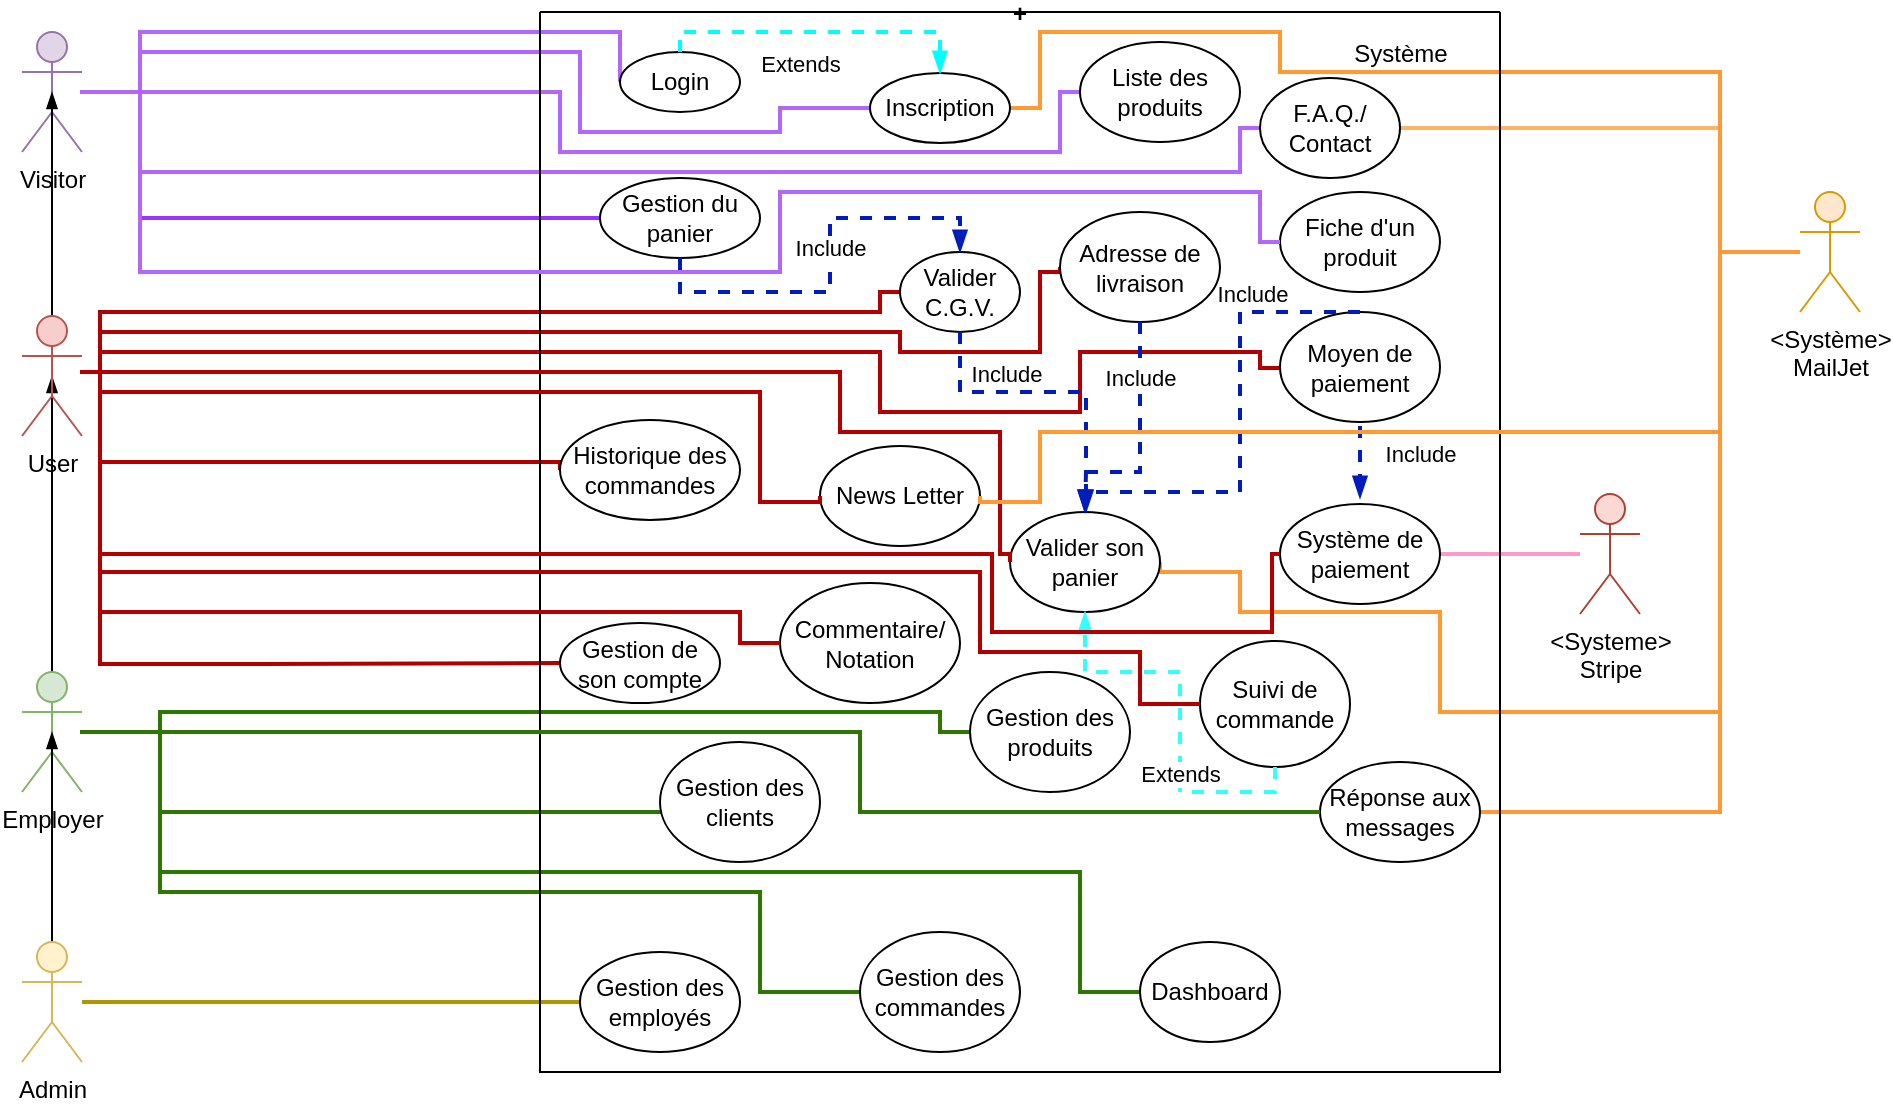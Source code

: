<mxfile version="17.4.6" type="github">
  <diagram id="GzKakMBZJSLyFwyd6iJl" name="Page-1">
    <mxGraphModel dx="1490" dy="2378" grid="1" gridSize="10" guides="1" tooltips="1" connect="1" arrows="1" fold="1" page="1" pageScale="1" pageWidth="1169" pageHeight="1654" math="0" shadow="0">
      <root>
        <mxCell id="0" />
        <mxCell id="1" parent="0" />
        <mxCell id="Bii71_IuoEZ9I5wEcGJ1-39" style="edgeStyle=orthogonalEdgeStyle;rounded=0;orthogonalLoop=1;jettySize=auto;html=1;entryX=0.5;entryY=0.5;entryDx=0;entryDy=0;entryPerimeter=0;endArrow=blockThin;endFill=1;" edge="1" parent="1" source="Bii71_IuoEZ9I5wEcGJ1-1" target="Bii71_IuoEZ9I5wEcGJ1-5">
          <mxGeometry relative="1" as="geometry" />
        </mxCell>
        <mxCell id="Bii71_IuoEZ9I5wEcGJ1-41" style="edgeStyle=orthogonalEdgeStyle;rounded=0;orthogonalLoop=1;jettySize=auto;html=1;entryX=0;entryY=0.5;entryDx=0;entryDy=0;endArrow=none;endFill=0;strokeWidth=2;fillColor=#60a917;strokeColor=#2D7600;" edge="1" parent="1" source="Bii71_IuoEZ9I5wEcGJ1-1" target="Bii71_IuoEZ9I5wEcGJ1-32">
          <mxGeometry relative="1" as="geometry">
            <Array as="points">
              <mxPoint x="180" y="310" />
              <mxPoint x="180" y="300" />
              <mxPoint x="570" y="300" />
            </Array>
          </mxGeometry>
        </mxCell>
        <mxCell id="Bii71_IuoEZ9I5wEcGJ1-42" style="edgeStyle=orthogonalEdgeStyle;rounded=0;orthogonalLoop=1;jettySize=auto;html=1;entryX=0;entryY=0.5;entryDx=0;entryDy=0;endArrow=none;endFill=0;strokeWidth=2;fillColor=#60a917;strokeColor=#2D7600;" edge="1" parent="1" source="Bii71_IuoEZ9I5wEcGJ1-1" target="Bii71_IuoEZ9I5wEcGJ1-31">
          <mxGeometry relative="1" as="geometry">
            <Array as="points">
              <mxPoint x="180" y="310" />
              <mxPoint x="180" y="390" />
              <mxPoint x="480" y="390" />
              <mxPoint x="480" y="440" />
            </Array>
          </mxGeometry>
        </mxCell>
        <mxCell id="Bii71_IuoEZ9I5wEcGJ1-43" style="edgeStyle=orthogonalEdgeStyle;rounded=0;orthogonalLoop=1;jettySize=auto;html=1;endArrow=none;endFill=0;strokeWidth=2;fillColor=#60a917;strokeColor=#2D7600;" edge="1" parent="1" source="Bii71_IuoEZ9I5wEcGJ1-1" target="Bii71_IuoEZ9I5wEcGJ1-33">
          <mxGeometry relative="1" as="geometry">
            <Array as="points">
              <mxPoint x="180" y="310" />
              <mxPoint x="180" y="350" />
            </Array>
          </mxGeometry>
        </mxCell>
        <mxCell id="Bii71_IuoEZ9I5wEcGJ1-44" style="edgeStyle=orthogonalEdgeStyle;rounded=0;orthogonalLoop=1;jettySize=auto;html=1;entryX=0;entryY=0.5;entryDx=0;entryDy=0;endArrow=none;endFill=0;strokeWidth=2;fillColor=#60a917;strokeColor=#2D7600;" edge="1" parent="1" target="Bii71_IuoEZ9I5wEcGJ1-30">
          <mxGeometry relative="1" as="geometry">
            <mxPoint x="140" y="310" as="sourcePoint" />
            <Array as="points">
              <mxPoint x="180" y="310" />
              <mxPoint x="180" y="380" />
              <mxPoint x="640" y="380" />
              <mxPoint x="640" y="440" />
            </Array>
          </mxGeometry>
        </mxCell>
        <mxCell id="Bii71_IuoEZ9I5wEcGJ1-1" value="Employer" style="shape=umlActor;verticalLabelPosition=bottom;verticalAlign=top;html=1;outlineConnect=0;fillColor=#d5e8d4;strokeColor=#82b366;" vertex="1" parent="1">
          <mxGeometry x="111" y="280" width="30" height="60" as="geometry" />
        </mxCell>
        <mxCell id="Bii71_IuoEZ9I5wEcGJ1-36" style="edgeStyle=orthogonalEdgeStyle;rounded=0;orthogonalLoop=1;jettySize=auto;html=1;entryX=0;entryY=0.5;entryDx=0;entryDy=0;endArrow=none;endFill=0;fillColor=#e3c800;strokeColor=#B09500;strokeWidth=2;" edge="1" parent="1" source="Bii71_IuoEZ9I5wEcGJ1-3" target="Bii71_IuoEZ9I5wEcGJ1-34">
          <mxGeometry relative="1" as="geometry" />
        </mxCell>
        <mxCell id="Bii71_IuoEZ9I5wEcGJ1-38" style="edgeStyle=orthogonalEdgeStyle;rounded=0;orthogonalLoop=1;jettySize=auto;html=1;entryX=0.5;entryY=0.5;entryDx=0;entryDy=0;entryPerimeter=0;endArrow=blockThin;endFill=1;" edge="1" parent="1" source="Bii71_IuoEZ9I5wEcGJ1-3" target="Bii71_IuoEZ9I5wEcGJ1-1">
          <mxGeometry relative="1" as="geometry" />
        </mxCell>
        <mxCell id="Bii71_IuoEZ9I5wEcGJ1-3" value="Admin" style="shape=umlActor;verticalLabelPosition=bottom;verticalAlign=top;html=1;outlineConnect=0;fillColor=#fff2cc;strokeColor=#d6b656;" vertex="1" parent="1">
          <mxGeometry x="111" y="415" width="30" height="60" as="geometry" />
        </mxCell>
        <mxCell id="Bii71_IuoEZ9I5wEcGJ1-57" style="edgeStyle=orthogonalEdgeStyle;rounded=0;orthogonalLoop=1;jettySize=auto;html=1;entryX=0;entryY=0.5;entryDx=0;entryDy=0;endArrow=none;endFill=0;strokeWidth=2;fillColor=#6a00ff;strokeColor=#B266FF;" edge="1" parent="1" source="Bii71_IuoEZ9I5wEcGJ1-4" target="Bii71_IuoEZ9I5wEcGJ1-19">
          <mxGeometry relative="1" as="geometry">
            <Array as="points">
              <mxPoint x="170" y="-10" />
              <mxPoint x="170" y="-40" />
              <mxPoint x="410" y="-40" />
            </Array>
          </mxGeometry>
        </mxCell>
        <mxCell id="Bii71_IuoEZ9I5wEcGJ1-58" style="edgeStyle=orthogonalEdgeStyle;rounded=0;orthogonalLoop=1;jettySize=auto;html=1;entryX=0;entryY=0.5;entryDx=0;entryDy=0;endArrow=none;endFill=0;strokeWidth=2;fillColor=#6a00ff;strokeColor=#9933FF;" edge="1" parent="1" source="Bii71_IuoEZ9I5wEcGJ1-4" target="Bii71_IuoEZ9I5wEcGJ1-15">
          <mxGeometry relative="1" as="geometry">
            <Array as="points">
              <mxPoint x="170" y="-10" />
              <mxPoint x="170" y="53" />
            </Array>
          </mxGeometry>
        </mxCell>
        <mxCell id="Bii71_IuoEZ9I5wEcGJ1-59" style="edgeStyle=orthogonalEdgeStyle;rounded=0;orthogonalLoop=1;jettySize=auto;html=1;entryX=0;entryY=0.5;entryDx=0;entryDy=0;endArrow=none;endFill=0;strokeWidth=2;fillColor=#6a00ff;strokeColor=#B266FF;" edge="1" parent="1" source="Bii71_IuoEZ9I5wEcGJ1-4" target="Bii71_IuoEZ9I5wEcGJ1-18">
          <mxGeometry relative="1" as="geometry">
            <Array as="points">
              <mxPoint x="170" y="-10" />
              <mxPoint x="170" y="-30" />
              <mxPoint x="390" y="-30" />
              <mxPoint x="390" y="10" />
              <mxPoint x="490" y="10" />
              <mxPoint x="490" y="-2" />
            </Array>
          </mxGeometry>
        </mxCell>
        <mxCell id="Bii71_IuoEZ9I5wEcGJ1-60" style="edgeStyle=orthogonalEdgeStyle;rounded=0;orthogonalLoop=1;jettySize=auto;html=1;entryX=0;entryY=0.5;entryDx=0;entryDy=0;endArrow=none;endFill=0;strokeWidth=2;fillColor=#6a00ff;strokeColor=#B266FF;" edge="1" parent="1" source="Bii71_IuoEZ9I5wEcGJ1-4" target="Bii71_IuoEZ9I5wEcGJ1-14">
          <mxGeometry relative="1" as="geometry">
            <Array as="points">
              <mxPoint x="170" y="-10" />
              <mxPoint x="170" y="30" />
              <mxPoint x="720" y="30" />
              <mxPoint x="720" y="8" />
            </Array>
          </mxGeometry>
        </mxCell>
        <mxCell id="Bii71_IuoEZ9I5wEcGJ1-61" style="edgeStyle=orthogonalEdgeStyle;rounded=0;orthogonalLoop=1;jettySize=auto;html=1;endArrow=none;endFill=0;strokeWidth=2;fillColor=#6a00ff;strokeColor=#B266FF;entryX=0;entryY=0.5;entryDx=0;entryDy=0;" edge="1" parent="1" source="Bii71_IuoEZ9I5wEcGJ1-4" target="Bii71_IuoEZ9I5wEcGJ1-17">
          <mxGeometry relative="1" as="geometry">
            <Array as="points">
              <mxPoint x="380" y="-10" />
              <mxPoint x="380" y="20" />
              <mxPoint x="630" y="20" />
              <mxPoint x="630" y="-10" />
            </Array>
          </mxGeometry>
        </mxCell>
        <mxCell id="Bii71_IuoEZ9I5wEcGJ1-4" value="Visitor" style="shape=umlActor;verticalLabelPosition=bottom;verticalAlign=top;html=1;outlineConnect=0;fillColor=#e1d5e7;strokeColor=#9673a6;" vertex="1" parent="1">
          <mxGeometry x="111" y="-40" width="30" height="60" as="geometry" />
        </mxCell>
        <mxCell id="Bii71_IuoEZ9I5wEcGJ1-40" style="edgeStyle=orthogonalEdgeStyle;rounded=0;orthogonalLoop=1;jettySize=auto;html=1;entryX=0.5;entryY=0.5;entryDx=0;entryDy=0;entryPerimeter=0;endArrow=blockThin;endFill=1;" edge="1" parent="1" source="Bii71_IuoEZ9I5wEcGJ1-5" target="Bii71_IuoEZ9I5wEcGJ1-4">
          <mxGeometry relative="1" as="geometry" />
        </mxCell>
        <mxCell id="Bii71_IuoEZ9I5wEcGJ1-46" style="edgeStyle=orthogonalEdgeStyle;rounded=0;orthogonalLoop=1;jettySize=auto;html=1;entryX=0;entryY=0.5;entryDx=0;entryDy=0;endArrow=none;endFill=0;strokeWidth=2;fillColor=#e51400;strokeColor=#B20000;" edge="1" parent="1" target="Bii71_IuoEZ9I5wEcGJ1-20">
          <mxGeometry relative="1" as="geometry">
            <mxPoint x="140" y="130" as="sourcePoint" />
            <Array as="points">
              <mxPoint x="150" y="130" />
              <mxPoint x="150" y="100" />
              <mxPoint x="540" y="100" />
              <mxPoint x="540" y="90" />
            </Array>
          </mxGeometry>
        </mxCell>
        <mxCell id="Bii71_IuoEZ9I5wEcGJ1-47" style="edgeStyle=orthogonalEdgeStyle;rounded=0;orthogonalLoop=1;jettySize=auto;html=1;entryX=0;entryY=0.5;entryDx=0;entryDy=0;endArrow=none;endFill=0;strokeWidth=2;fillColor=#e51400;strokeColor=#B20000;" edge="1" parent="1" target="Bii71_IuoEZ9I5wEcGJ1-26">
          <mxGeometry relative="1" as="geometry">
            <mxPoint x="150" y="130" as="sourcePoint" />
            <Array as="points">
              <mxPoint x="150" y="175" />
              <mxPoint x="380" y="175" />
            </Array>
          </mxGeometry>
        </mxCell>
        <mxCell id="Bii71_IuoEZ9I5wEcGJ1-49" style="edgeStyle=orthogonalEdgeStyle;rounded=0;orthogonalLoop=1;jettySize=auto;html=1;endArrow=none;endFill=0;strokeWidth=2;fillColor=#e51400;strokeColor=#B20000;entryX=0;entryY=0.5;entryDx=0;entryDy=0;" edge="1" parent="1" target="Bii71_IuoEZ9I5wEcGJ1-27">
          <mxGeometry relative="1" as="geometry">
            <mxPoint x="140" y="130" as="sourcePoint" />
            <Array as="points">
              <mxPoint x="150" y="130" />
              <mxPoint x="150" y="110" />
              <mxPoint x="550" y="110" />
              <mxPoint x="550" y="120" />
              <mxPoint x="620" y="120" />
              <mxPoint x="620" y="80" />
              <mxPoint x="630" y="80" />
            </Array>
          </mxGeometry>
        </mxCell>
        <mxCell id="Bii71_IuoEZ9I5wEcGJ1-50" style="edgeStyle=orthogonalEdgeStyle;rounded=0;orthogonalLoop=1;jettySize=auto;html=1;entryX=0;entryY=0.5;entryDx=0;entryDy=0;endArrow=none;endFill=0;strokeWidth=2;fillColor=#e51400;strokeColor=#B20000;" edge="1" parent="1" target="Bii71_IuoEZ9I5wEcGJ1-21">
          <mxGeometry relative="1" as="geometry">
            <mxPoint x="140" y="130" as="sourcePoint" />
            <Array as="points">
              <mxPoint x="150" y="130" />
              <mxPoint x="150" y="120" />
              <mxPoint x="540" y="120" />
              <mxPoint x="540" y="150" />
              <mxPoint x="640" y="150" />
              <mxPoint x="640" y="120" />
              <mxPoint x="730" y="120" />
              <mxPoint x="730" y="128" />
              <mxPoint x="740" y="128" />
            </Array>
          </mxGeometry>
        </mxCell>
        <mxCell id="Bii71_IuoEZ9I5wEcGJ1-52" style="edgeStyle=orthogonalEdgeStyle;rounded=0;orthogonalLoop=1;jettySize=auto;html=1;entryX=0;entryY=0.5;entryDx=0;entryDy=0;endArrow=none;endFill=0;strokeWidth=2;fillColor=#e51400;strokeColor=#B20000;" edge="1" parent="1" target="Bii71_IuoEZ9I5wEcGJ1-22">
          <mxGeometry relative="1" as="geometry">
            <mxPoint x="150" y="130" as="sourcePoint" />
            <mxPoint x="390" y="275.5" as="targetPoint" />
            <Array as="points">
              <mxPoint x="150" y="276" />
              <mxPoint x="230" y="276" />
            </Array>
          </mxGeometry>
        </mxCell>
        <mxCell id="Bii71_IuoEZ9I5wEcGJ1-5" value="User" style="shape=umlActor;verticalLabelPosition=bottom;verticalAlign=top;html=1;outlineConnect=0;fillColor=#f8cecc;strokeColor=#b85450;" vertex="1" parent="1">
          <mxGeometry x="111" y="102" width="30" height="60" as="geometry" />
        </mxCell>
        <mxCell id="Bii71_IuoEZ9I5wEcGJ1-56" style="edgeStyle=orthogonalEdgeStyle;rounded=0;orthogonalLoop=1;jettySize=auto;html=1;entryX=1;entryY=0.5;entryDx=0;entryDy=0;endArrow=none;endFill=0;fillColor=#ffcccc;strokeColor=#FF99CC;strokeWidth=2;" edge="1" parent="1" source="Bii71_IuoEZ9I5wEcGJ1-6" target="Bii71_IuoEZ9I5wEcGJ1-55">
          <mxGeometry relative="1" as="geometry" />
        </mxCell>
        <mxCell id="Bii71_IuoEZ9I5wEcGJ1-6" value="&amp;lt;Systeme&amp;gt;&lt;br&gt;Stripe" style="shape=umlActor;verticalLabelPosition=bottom;verticalAlign=top;html=1;outlineConnect=0;fillColor=#fad9d5;strokeColor=#ae4132;" vertex="1" parent="1">
          <mxGeometry x="890" y="191" width="30" height="60" as="geometry" />
        </mxCell>
        <mxCell id="Bii71_IuoEZ9I5wEcGJ1-63" style="edgeStyle=orthogonalEdgeStyle;rounded=0;orthogonalLoop=1;jettySize=auto;html=1;entryX=1;entryY=0.5;entryDx=0;entryDy=0;endArrow=none;endFill=0;fillColor=#fa6800;strokeColor=#FF9933;strokeWidth=2;" edge="1" parent="1" source="Bii71_IuoEZ9I5wEcGJ1-7" target="Bii71_IuoEZ9I5wEcGJ1-29">
          <mxGeometry relative="1" as="geometry">
            <Array as="points">
              <mxPoint x="960" y="70" />
              <mxPoint x="960" y="350" />
            </Array>
          </mxGeometry>
        </mxCell>
        <mxCell id="Bii71_IuoEZ9I5wEcGJ1-65" style="edgeStyle=orthogonalEdgeStyle;rounded=0;orthogonalLoop=1;jettySize=auto;html=1;entryX=1;entryY=0.5;entryDx=0;entryDy=0;endArrow=none;endFill=0;fillColor=#fa6800;strokeColor=#FFB366;strokeWidth=2;" edge="1" parent="1" source="Bii71_IuoEZ9I5wEcGJ1-7" target="Bii71_IuoEZ9I5wEcGJ1-14">
          <mxGeometry relative="1" as="geometry">
            <Array as="points">
              <mxPoint x="960" y="70" />
              <mxPoint x="960" y="8" />
            </Array>
          </mxGeometry>
        </mxCell>
        <mxCell id="Bii71_IuoEZ9I5wEcGJ1-66" style="edgeStyle=orthogonalEdgeStyle;rounded=0;orthogonalLoop=1;jettySize=auto;html=1;entryX=1;entryY=0.5;entryDx=0;entryDy=0;endArrow=none;endFill=0;fillColor=#fa6800;strokeColor=#FF9933;strokeWidth=2;" edge="1" parent="1" source="Bii71_IuoEZ9I5wEcGJ1-7" target="Bii71_IuoEZ9I5wEcGJ1-23">
          <mxGeometry relative="1" as="geometry">
            <Array as="points">
              <mxPoint x="960" y="70" />
              <mxPoint x="960" y="300" />
              <mxPoint x="820" y="300" />
              <mxPoint x="820" y="250" />
              <mxPoint x="720" y="250" />
              <mxPoint x="720" y="230" />
              <mxPoint x="680" y="230" />
            </Array>
          </mxGeometry>
        </mxCell>
        <mxCell id="Bii71_IuoEZ9I5wEcGJ1-67" style="edgeStyle=orthogonalEdgeStyle;rounded=0;orthogonalLoop=1;jettySize=auto;html=1;entryX=1;entryY=0.5;entryDx=0;entryDy=0;endArrow=none;endFill=0;fillColor=#fa6800;strokeColor=#FF9933;strokeWidth=2;" edge="1" parent="1" source="Bii71_IuoEZ9I5wEcGJ1-7" target="Bii71_IuoEZ9I5wEcGJ1-18">
          <mxGeometry relative="1" as="geometry">
            <Array as="points">
              <mxPoint x="960" y="70" />
              <mxPoint x="960" y="-20" />
              <mxPoint x="740" y="-20" />
              <mxPoint x="740" y="-40" />
              <mxPoint x="620" y="-40" />
              <mxPoint x="620" y="-2" />
            </Array>
          </mxGeometry>
        </mxCell>
        <mxCell id="Bii71_IuoEZ9I5wEcGJ1-7" value="&amp;lt;Système&amp;gt;&lt;br&gt;MailJet" style="shape=umlActor;verticalLabelPosition=bottom;verticalAlign=top;html=1;outlineConnect=0;fillColor=#ffe6cc;strokeColor=#d79b00;" vertex="1" parent="1">
          <mxGeometry x="1000" y="40" width="30" height="60" as="geometry" />
        </mxCell>
        <mxCell id="Bii71_IuoEZ9I5wEcGJ1-12" value="+" style="swimlane;startSize=0;" vertex="1" parent="1">
          <mxGeometry x="370" y="-50" width="480" height="530" as="geometry" />
        </mxCell>
        <mxCell id="Bii71_IuoEZ9I5wEcGJ1-13" value="Système" style="text;html=1;align=center;verticalAlign=middle;resizable=0;points=[];autosize=1;strokeColor=none;fillColor=none;" vertex="1" parent="Bii71_IuoEZ9I5wEcGJ1-12">
          <mxGeometry x="400" y="10.5" width="60" height="20" as="geometry" />
        </mxCell>
        <mxCell id="Bii71_IuoEZ9I5wEcGJ1-19" value="Login" style="ellipse;whiteSpace=wrap;html=1;" vertex="1" parent="Bii71_IuoEZ9I5wEcGJ1-12">
          <mxGeometry x="40" y="20" width="60" height="30" as="geometry" />
        </mxCell>
        <mxCell id="Bii71_IuoEZ9I5wEcGJ1-18" value="Inscription" style="ellipse;whiteSpace=wrap;html=1;" vertex="1" parent="Bii71_IuoEZ9I5wEcGJ1-12">
          <mxGeometry x="165" y="30.5" width="70" height="35" as="geometry" />
        </mxCell>
        <mxCell id="Bii71_IuoEZ9I5wEcGJ1-17" value="Liste des produits" style="ellipse;whiteSpace=wrap;html=1;" vertex="1" parent="Bii71_IuoEZ9I5wEcGJ1-12">
          <mxGeometry x="270" y="15" width="80" height="50" as="geometry" />
        </mxCell>
        <mxCell id="Bii71_IuoEZ9I5wEcGJ1-16" value="Fiche d&#39;un produit" style="ellipse;whiteSpace=wrap;html=1;" vertex="1" parent="Bii71_IuoEZ9I5wEcGJ1-12">
          <mxGeometry x="370" y="90" width="80" height="50" as="geometry" />
        </mxCell>
        <mxCell id="Bii71_IuoEZ9I5wEcGJ1-14" value="F.A.Q./ Contact" style="ellipse;whiteSpace=wrap;html=1;" vertex="1" parent="Bii71_IuoEZ9I5wEcGJ1-12">
          <mxGeometry x="360" y="33" width="70" height="50" as="geometry" />
        </mxCell>
        <mxCell id="Bii71_IuoEZ9I5wEcGJ1-24" value="Suivi de commande" style="ellipse;whiteSpace=wrap;html=1;" vertex="1" parent="Bii71_IuoEZ9I5wEcGJ1-12">
          <mxGeometry x="330" y="314.5" width="75" height="63" as="geometry" />
        </mxCell>
        <mxCell id="Bii71_IuoEZ9I5wEcGJ1-23" value="Valider son panier" style="ellipse;whiteSpace=wrap;html=1;" vertex="1" parent="Bii71_IuoEZ9I5wEcGJ1-12">
          <mxGeometry x="235" y="250" width="75" height="50" as="geometry" />
        </mxCell>
        <mxCell id="Bii71_IuoEZ9I5wEcGJ1-22" value="Gestion de son compte" style="ellipse;whiteSpace=wrap;html=1;" vertex="1" parent="Bii71_IuoEZ9I5wEcGJ1-12">
          <mxGeometry x="10" y="305.5" width="80" height="40" as="geometry" />
        </mxCell>
        <mxCell id="Bii71_IuoEZ9I5wEcGJ1-20" value="Valider C.G.V." style="ellipse;whiteSpace=wrap;html=1;" vertex="1" parent="Bii71_IuoEZ9I5wEcGJ1-12">
          <mxGeometry x="180" y="120" width="60" height="40" as="geometry" />
        </mxCell>
        <mxCell id="Bii71_IuoEZ9I5wEcGJ1-27" value="Adresse de livraison" style="ellipse;whiteSpace=wrap;html=1;" vertex="1" parent="Bii71_IuoEZ9I5wEcGJ1-12">
          <mxGeometry x="260" y="100" width="80" height="55" as="geometry" />
        </mxCell>
        <mxCell id="Bii71_IuoEZ9I5wEcGJ1-32" value="Gestion des produits" style="ellipse;whiteSpace=wrap;html=1;" vertex="1" parent="Bii71_IuoEZ9I5wEcGJ1-12">
          <mxGeometry x="215" y="330" width="80" height="60" as="geometry" />
        </mxCell>
        <mxCell id="Bii71_IuoEZ9I5wEcGJ1-31" value="Gestion des commandes" style="ellipse;whiteSpace=wrap;html=1;" vertex="1" parent="Bii71_IuoEZ9I5wEcGJ1-12">
          <mxGeometry x="160" y="460" width="80" height="60" as="geometry" />
        </mxCell>
        <mxCell id="Bii71_IuoEZ9I5wEcGJ1-30" value="Dashboard" style="ellipse;whiteSpace=wrap;html=1;" vertex="1" parent="Bii71_IuoEZ9I5wEcGJ1-12">
          <mxGeometry x="300" y="465" width="70" height="50" as="geometry" />
        </mxCell>
        <mxCell id="Bii71_IuoEZ9I5wEcGJ1-29" value="Réponse aux messages" style="ellipse;whiteSpace=wrap;html=1;" vertex="1" parent="Bii71_IuoEZ9I5wEcGJ1-12">
          <mxGeometry x="390" y="375" width="80" height="50" as="geometry" />
        </mxCell>
        <mxCell id="Bii71_IuoEZ9I5wEcGJ1-34" value="Gestion des employés" style="ellipse;whiteSpace=wrap;html=1;" vertex="1" parent="Bii71_IuoEZ9I5wEcGJ1-12">
          <mxGeometry x="20" y="470" width="80" height="50" as="geometry" />
        </mxCell>
        <mxCell id="Bii71_IuoEZ9I5wEcGJ1-69" value="Extends" style="endArrow=blockThin;endSize=6;endFill=1;html=1;rounded=0;exitX=0.5;exitY=0;exitDx=0;exitDy=0;dashed=1;edgeStyle=orthogonalEdgeStyle;labelPosition=center;verticalLabelPosition=top;align=center;verticalAlign=bottom;entryX=0.5;entryY=0;entryDx=0;entryDy=0;strokeWidth=2;fillColor=#1ba1e2;strokeColor=#00FFFF;" edge="1" parent="Bii71_IuoEZ9I5wEcGJ1-12" source="Bii71_IuoEZ9I5wEcGJ1-19" target="Bii71_IuoEZ9I5wEcGJ1-18">
          <mxGeometry x="-0.128" y="-25" width="160" relative="1" as="geometry">
            <mxPoint x="20" y="9" as="sourcePoint" />
            <mxPoint x="180" y="9" as="targetPoint" />
            <Array as="points">
              <mxPoint x="70" y="10" />
              <mxPoint x="200" y="10" />
            </Array>
            <mxPoint as="offset" />
          </mxGeometry>
        </mxCell>
        <mxCell id="Bii71_IuoEZ9I5wEcGJ1-76" value="Include" style="endArrow=blockThin;endSize=6;endFill=1;html=1;rounded=0;dashed=1;labelPosition=center;verticalLabelPosition=top;align=center;verticalAlign=bottom;edgeStyle=orthogonalEdgeStyle;exitX=0.5;exitY=1;exitDx=0;exitDy=0;entryX=0.5;entryY=0;entryDx=0;entryDy=0;strokeWidth=2;fillColor=#0050ef;strokeColor=#001DBC;" edge="1" parent="Bii71_IuoEZ9I5wEcGJ1-12" source="Bii71_IuoEZ9I5wEcGJ1-20" target="Bii71_IuoEZ9I5wEcGJ1-23">
          <mxGeometry x="-0.312" width="160" relative="1" as="geometry">
            <mxPoint x="210" y="181" as="sourcePoint" />
            <mxPoint x="302.5" y="231" as="targetPoint" />
            <Array as="points">
              <mxPoint x="210" y="190" />
              <mxPoint x="273" y="190" />
              <mxPoint x="273" y="230" />
            </Array>
            <mxPoint as="offset" />
          </mxGeometry>
        </mxCell>
        <mxCell id="Bii71_IuoEZ9I5wEcGJ1-33" value="Gestion des clients" style="ellipse;whiteSpace=wrap;html=1;" vertex="1" parent="Bii71_IuoEZ9I5wEcGJ1-12">
          <mxGeometry x="60" y="365" width="80" height="60" as="geometry" />
        </mxCell>
        <mxCell id="Bii71_IuoEZ9I5wEcGJ1-45" style="edgeStyle=orthogonalEdgeStyle;rounded=0;orthogonalLoop=1;jettySize=auto;html=1;endArrow=none;endFill=0;strokeWidth=2;fillColor=#60a917;strokeColor=#2D7600;startArrow=none;entryX=0;entryY=0.5;entryDx=0;entryDy=0;" edge="1" parent="Bii71_IuoEZ9I5wEcGJ1-12" target="Bii71_IuoEZ9I5wEcGJ1-29">
          <mxGeometry relative="1" as="geometry">
            <mxPoint x="-230" y="360" as="sourcePoint" />
            <Array as="points">
              <mxPoint x="160" y="360" />
              <mxPoint x="160" y="400" />
            </Array>
          </mxGeometry>
        </mxCell>
        <mxCell id="Bii71_IuoEZ9I5wEcGJ1-15" value="Gestion du panier" style="ellipse;whiteSpace=wrap;html=1;" vertex="1" parent="Bii71_IuoEZ9I5wEcGJ1-12">
          <mxGeometry x="30" y="83" width="80" height="40" as="geometry" />
        </mxCell>
        <mxCell id="Bii71_IuoEZ9I5wEcGJ1-75" value="Include" style="endArrow=blockThin;endSize=6;endFill=1;html=1;rounded=0;dashed=1;labelPosition=center;verticalLabelPosition=top;align=center;verticalAlign=bottom;edgeStyle=orthogonalEdgeStyle;exitX=0.5;exitY=1;exitDx=0;exitDy=0;entryX=0.5;entryY=0;entryDx=0;entryDy=0;strokeWidth=2;fillColor=#0050ef;strokeColor=#001DBC;" edge="1" parent="Bii71_IuoEZ9I5wEcGJ1-12" source="Bii71_IuoEZ9I5wEcGJ1-15" target="Bii71_IuoEZ9I5wEcGJ1-20">
          <mxGeometry width="160" relative="1" as="geometry">
            <mxPoint x="50" y="129" as="sourcePoint" />
            <mxPoint x="-175" y="249" as="targetPoint" />
            <Array as="points">
              <mxPoint x="70" y="140" />
              <mxPoint x="145" y="140" />
              <mxPoint x="145" y="103" />
              <mxPoint x="210" y="103" />
            </Array>
          </mxGeometry>
        </mxCell>
        <mxCell id="Bii71_IuoEZ9I5wEcGJ1-62" style="edgeStyle=orthogonalEdgeStyle;rounded=0;orthogonalLoop=1;jettySize=auto;html=1;endArrow=none;endFill=0;strokeWidth=2;fillColor=#6a00ff;strokeColor=#B266FF;startArrow=none;entryX=0;entryY=0.5;entryDx=0;entryDy=0;" edge="1" parent="Bii71_IuoEZ9I5wEcGJ1-12" target="Bii71_IuoEZ9I5wEcGJ1-16">
          <mxGeometry relative="1" as="geometry">
            <mxPoint x="-230" y="40" as="sourcePoint" />
            <Array as="points">
              <mxPoint x="-200" y="40" />
              <mxPoint x="-200" y="130" />
              <mxPoint x="120" y="130" />
              <mxPoint x="120" y="90" />
              <mxPoint x="360" y="90" />
              <mxPoint x="360" y="115" />
            </Array>
          </mxGeometry>
        </mxCell>
        <mxCell id="Bii71_IuoEZ9I5wEcGJ1-55" value="Système de paiement" style="ellipse;whiteSpace=wrap;html=1;" vertex="1" parent="Bii71_IuoEZ9I5wEcGJ1-12">
          <mxGeometry x="370" y="246" width="80" height="50" as="geometry" />
        </mxCell>
        <mxCell id="Bii71_IuoEZ9I5wEcGJ1-80" value="Include" style="endArrow=blockThin;endSize=6;endFill=1;html=1;rounded=0;dashed=1;labelPosition=center;verticalLabelPosition=top;align=center;verticalAlign=bottom;edgeStyle=orthogonalEdgeStyle;strokeWidth=2;strokeColor=#001DBC;fillColor=#0050ef;startArrow=none;entryX=0.5;entryY=0;entryDx=0;entryDy=0;exitX=0.5;exitY=1;exitDx=0;exitDy=0;" edge="1" parent="Bii71_IuoEZ9I5wEcGJ1-12">
          <mxGeometry x="0.278" y="30" width="160" relative="1" as="geometry">
            <mxPoint x="410" y="207" as="sourcePoint" />
            <mxPoint x="410" y="243" as="targetPoint" />
            <Array as="points" />
            <mxPoint as="offset" />
          </mxGeometry>
        </mxCell>
        <mxCell id="Bii71_IuoEZ9I5wEcGJ1-79" value="Extends" style="endArrow=blockThin;endSize=6;endFill=1;html=1;rounded=0;dashed=1;labelPosition=center;verticalLabelPosition=top;align=center;verticalAlign=bottom;edgeStyle=orthogonalEdgeStyle;strokeWidth=2;fillColor=#1ba1e2;strokeColor=#33FFFF;exitX=0.5;exitY=1;exitDx=0;exitDy=0;entryX=0.5;entryY=1;entryDx=0;entryDy=0;" edge="1" parent="Bii71_IuoEZ9I5wEcGJ1-12" source="Bii71_IuoEZ9I5wEcGJ1-24" target="Bii71_IuoEZ9I5wEcGJ1-23">
          <mxGeometry x="-0.392" width="160" relative="1" as="geometry">
            <mxPoint x="-295" y="289" as="sourcePoint" />
            <mxPoint x="-135" y="289" as="targetPoint" />
            <Array as="points">
              <mxPoint x="368" y="390" />
              <mxPoint x="320" y="390" />
              <mxPoint x="320" y="330" />
              <mxPoint x="273" y="330" />
            </Array>
            <mxPoint as="offset" />
          </mxGeometry>
        </mxCell>
        <mxCell id="Bii71_IuoEZ9I5wEcGJ1-21" value="Moyen de paiement" style="ellipse;whiteSpace=wrap;html=1;" vertex="1" parent="Bii71_IuoEZ9I5wEcGJ1-12">
          <mxGeometry x="370" y="150" width="80" height="55" as="geometry" />
        </mxCell>
        <mxCell id="Bii71_IuoEZ9I5wEcGJ1-81" value="Include" style="endArrow=blockThin;endSize=6;endFill=1;html=1;rounded=0;dashed=1;labelPosition=center;verticalLabelPosition=top;align=center;verticalAlign=bottom;edgeStyle=orthogonalEdgeStyle;strokeWidth=2;fillColor=#0050ef;strokeColor=#001DBC;exitX=0.5;exitY=0;exitDx=0;exitDy=0;entryX=0.5;entryY=0;entryDx=0;entryDy=0;" edge="1" parent="Bii71_IuoEZ9I5wEcGJ1-12" source="Bii71_IuoEZ9I5wEcGJ1-21" target="Bii71_IuoEZ9I5wEcGJ1-23">
          <mxGeometry x="-0.539" width="160" relative="1" as="geometry">
            <mxPoint x="408" y="190" as="sourcePoint" />
            <mxPoint x="280" y="230" as="targetPoint" />
            <Array as="points">
              <mxPoint x="350" y="150" />
              <mxPoint x="350" y="240" />
              <mxPoint x="273" y="240" />
            </Array>
            <mxPoint as="offset" />
          </mxGeometry>
        </mxCell>
        <mxCell id="Bii71_IuoEZ9I5wEcGJ1-89" value="Include" style="endArrow=blockThin;endSize=6;endFill=1;html=1;rounded=0;dashed=1;labelPosition=center;verticalLabelPosition=top;align=center;verticalAlign=bottom;edgeStyle=orthogonalEdgeStyle;strokeWidth=2;fillColor=#0050ef;strokeColor=#001DBC;exitX=0.5;exitY=1;exitDx=0;exitDy=0;" edge="1" parent="Bii71_IuoEZ9I5wEcGJ1-12" source="Bii71_IuoEZ9I5wEcGJ1-27">
          <mxGeometry x="-0.402" width="160" relative="1" as="geometry">
            <mxPoint x="310" y="165" as="sourcePoint" />
            <mxPoint x="273" y="250" as="targetPoint" />
            <Array as="points">
              <mxPoint x="300" y="230" />
              <mxPoint x="273" y="230" />
            </Array>
            <mxPoint as="offset" />
          </mxGeometry>
        </mxCell>
        <mxCell id="Bii71_IuoEZ9I5wEcGJ1-28" value="Commentaire/ Notation" style="ellipse;whiteSpace=wrap;html=1;" vertex="1" parent="Bii71_IuoEZ9I5wEcGJ1-12">
          <mxGeometry x="120" y="285.5" width="90" height="60" as="geometry" />
        </mxCell>
        <mxCell id="Bii71_IuoEZ9I5wEcGJ1-48" style="edgeStyle=orthogonalEdgeStyle;rounded=0;orthogonalLoop=1;jettySize=auto;html=1;endArrow=none;endFill=0;strokeWidth=2;fillColor=#e51400;strokeColor=#B20000;startArrow=none;entryX=0;entryY=0.5;entryDx=0;entryDy=0;" edge="1" parent="Bii71_IuoEZ9I5wEcGJ1-12" target="Bii71_IuoEZ9I5wEcGJ1-24">
          <mxGeometry relative="1" as="geometry">
            <mxPoint x="-230" y="180" as="sourcePoint" />
            <Array as="points">
              <mxPoint x="-220" y="180" />
              <mxPoint x="-220" y="280" />
              <mxPoint x="220" y="280" />
              <mxPoint x="220" y="320" />
              <mxPoint x="300" y="320" />
              <mxPoint x="300" y="346" />
            </Array>
          </mxGeometry>
        </mxCell>
        <mxCell id="Bii71_IuoEZ9I5wEcGJ1-26" value="Historique des commandes" style="ellipse;whiteSpace=wrap;html=1;" vertex="1" parent="Bii71_IuoEZ9I5wEcGJ1-12">
          <mxGeometry x="10" y="204" width="90" height="50" as="geometry" />
        </mxCell>
        <mxCell id="Bii71_IuoEZ9I5wEcGJ1-25" value="News Letter" style="ellipse;whiteSpace=wrap;html=1;" vertex="1" parent="Bii71_IuoEZ9I5wEcGJ1-12">
          <mxGeometry x="140" y="217" width="80" height="50" as="geometry" />
        </mxCell>
        <mxCell id="Bii71_IuoEZ9I5wEcGJ1-95" value="" style="edgeStyle=orthogonalEdgeStyle;rounded=0;orthogonalLoop=1;jettySize=auto;html=1;endArrow=none;endFill=0;strokeWidth=2;fillColor=#e51400;strokeColor=#B20000;startArrow=none;exitX=0;exitY=0.5;exitDx=0;exitDy=0;" edge="1" parent="Bii71_IuoEZ9I5wEcGJ1-12" source="Bii71_IuoEZ9I5wEcGJ1-55">
          <mxGeometry relative="1" as="geometry">
            <mxPoint x="366" y="271" as="sourcePoint" />
            <mxPoint x="-230" y="180" as="targetPoint" />
            <Array as="points">
              <mxPoint x="366" y="271" />
              <mxPoint x="366" y="310" />
              <mxPoint x="226" y="310" />
              <mxPoint x="226" y="271" />
              <mxPoint x="-220" y="271" />
              <mxPoint x="-220" y="180" />
            </Array>
          </mxGeometry>
        </mxCell>
        <mxCell id="Bii71_IuoEZ9I5wEcGJ1-54" style="edgeStyle=orthogonalEdgeStyle;rounded=0;orthogonalLoop=1;jettySize=auto;html=1;endArrow=none;endFill=0;strokeWidth=2;fillColor=#e51400;strokeColor=#B20000;entryX=0;entryY=0.5;entryDx=0;entryDy=0;" edge="1" parent="Bii71_IuoEZ9I5wEcGJ1-12" target="Bii71_IuoEZ9I5wEcGJ1-23">
          <mxGeometry relative="1" as="geometry">
            <mxPoint x="-230" y="180" as="sourcePoint" />
            <Array as="points">
              <mxPoint x="150" y="180" />
              <mxPoint x="150" y="210" />
              <mxPoint x="230" y="210" />
              <mxPoint x="230" y="271" />
            </Array>
          </mxGeometry>
        </mxCell>
        <mxCell id="Bii71_IuoEZ9I5wEcGJ1-86" value="" style="edgeStyle=orthogonalEdgeStyle;rounded=0;orthogonalLoop=1;jettySize=auto;html=1;endArrow=none;endFill=0;fillColor=#fa6800;strokeColor=#FF9933;strokeWidth=2;entryX=1;entryY=0.5;entryDx=0;entryDy=0;" edge="1" parent="1" target="Bii71_IuoEZ9I5wEcGJ1-25">
          <mxGeometry relative="1" as="geometry">
            <mxPoint x="960" y="80" as="sourcePoint" />
            <mxPoint x="545" y="262" as="targetPoint" />
            <Array as="points">
              <mxPoint x="960" y="160" />
              <mxPoint x="620" y="160" />
              <mxPoint x="620" y="195" />
            </Array>
          </mxGeometry>
        </mxCell>
        <mxCell id="Bii71_IuoEZ9I5wEcGJ1-88" value="" style="edgeStyle=orthogonalEdgeStyle;rounded=0;orthogonalLoop=1;jettySize=auto;html=1;endArrow=none;endFill=0;strokeWidth=2;fillColor=#e51400;strokeColor=#B20000;startArrow=none;entryX=0;entryY=0.5;entryDx=0;entryDy=0;" edge="1" parent="1" target="Bii71_IuoEZ9I5wEcGJ1-28">
          <mxGeometry relative="1" as="geometry">
            <mxPoint x="140" y="130" as="sourcePoint" />
            <mxPoint x="672.5" y="240" as="targetPoint" />
            <Array as="points">
              <mxPoint x="150" y="130" />
              <mxPoint x="150" y="250" />
              <mxPoint x="470" y="250" />
              <mxPoint x="470" y="266" />
            </Array>
          </mxGeometry>
        </mxCell>
        <mxCell id="Bii71_IuoEZ9I5wEcGJ1-94" value="" style="edgeStyle=orthogonalEdgeStyle;rounded=0;orthogonalLoop=1;jettySize=auto;html=1;endArrow=none;endFill=0;strokeWidth=2;fillColor=#e51400;strokeColor=#B20000;startArrow=none;exitX=0;exitY=0.5;exitDx=0;exitDy=0;" edge="1" parent="1" source="Bii71_IuoEZ9I5wEcGJ1-25">
          <mxGeometry relative="1" as="geometry">
            <mxPoint x="525" y="200" as="sourcePoint" />
            <mxPoint x="140" y="130" as="targetPoint" />
            <Array as="points">
              <mxPoint x="480" y="195" />
              <mxPoint x="480" y="140" />
              <mxPoint x="150" y="140" />
              <mxPoint x="150" y="130" />
            </Array>
          </mxGeometry>
        </mxCell>
      </root>
    </mxGraphModel>
  </diagram>
</mxfile>
